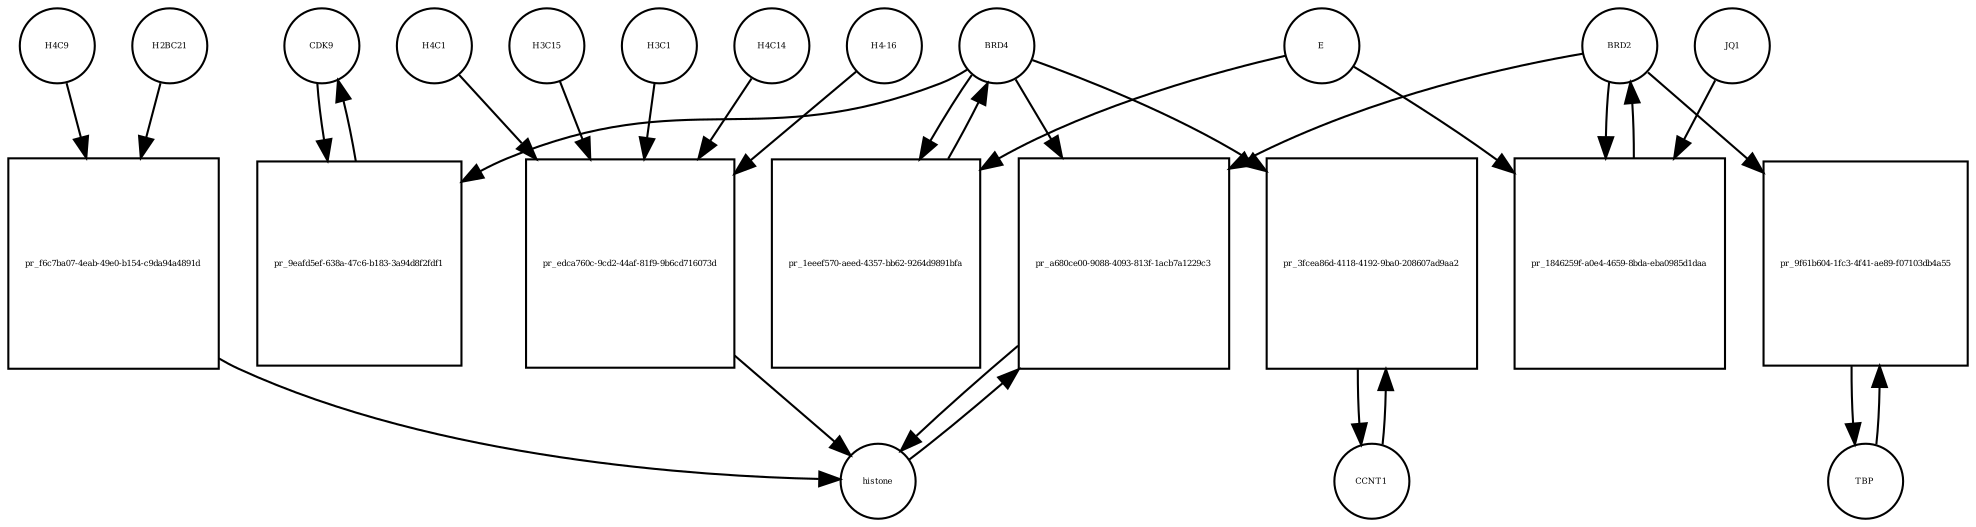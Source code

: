 strict digraph  {
CDK9 [annotation="", bipartite=0, cls=macromolecule, fontsize=4, label=CDK9, shape=circle];
"pr_9eafd5ef-638a-47c6-b183-3a94d8f2fdf1" [annotation="", bipartite=1, cls=process, fontsize=4, label="pr_9eafd5ef-638a-47c6-b183-3a94d8f2fdf1", shape=square];
BRD4 [annotation="", bipartite=0, cls=macromolecule, fontsize=4, label=BRD4, shape=circle];
CCNT1 [annotation="", bipartite=0, cls=macromolecule, fontsize=4, label=CCNT1, shape=circle];
"pr_3fcea86d-4118-4192-9ba0-208607ad9aa2" [annotation="", bipartite=1, cls=process, fontsize=4, label="pr_3fcea86d-4118-4192-9ba0-208607ad9aa2", shape=square];
histone [annotation="", bipartite=0, cls=complex, fontsize=4, label=histone, shape=circle];
"pr_a680ce00-9088-4093-813f-1acb7a1229c3" [annotation="", bipartite=1, cls=process, fontsize=4, label="pr_a680ce00-9088-4093-813f-1acb7a1229c3", shape=square];
BRD2 [annotation="", bipartite=0, cls=macromolecule, fontsize=4, label=BRD2, shape=circle];
"pr_1eeef570-aeed-4357-bb62-9264d9891bfa" [annotation="", bipartite=1, cls=process, fontsize=4, label="pr_1eeef570-aeed-4357-bb62-9264d9891bfa", shape=square];
E [annotation=urn_miriam_ncbiprotein_BCD58755, bipartite=0, cls=macromolecule, fontsize=4, label=E, shape=circle];
H4C14 [annotation="", bipartite=0, cls=macromolecule, fontsize=4, label=H4C14, shape=circle];
"pr_edca760c-9cd2-44af-81f9-9b6cd716073d" [annotation="", bipartite=1, cls=process, fontsize=4, label="pr_edca760c-9cd2-44af-81f9-9b6cd716073d", shape=square];
"H4-16" [annotation="", bipartite=0, cls=macromolecule, fontsize=4, label="H4-16", shape=circle];
H4C1 [annotation="", bipartite=0, cls=macromolecule, fontsize=4, label=H4C1, shape=circle];
H3C15 [annotation="", bipartite=0, cls=macromolecule, fontsize=4, label=H3C15, shape=circle];
H3C1 [annotation="", bipartite=0, cls=macromolecule, fontsize=4, label=H3C1, shape=circle];
"pr_1846259f-a0e4-4659-8bda-eba0985d1daa" [annotation="", bipartite=1, cls=process, fontsize=4, label="pr_1846259f-a0e4-4659-8bda-eba0985d1daa", shape=square];
JQ1 [annotation="", bipartite=0, cls=macromolecule, fontsize=4, label=JQ1, shape=circle];
TBP [annotation="", bipartite=0, cls=macromolecule, fontsize=4, label=TBP, shape=circle];
"pr_9f61b604-1fc3-4f41-ae89-f07103db4a55" [annotation="", bipartite=1, cls=process, fontsize=4, label="pr_9f61b604-1fc3-4f41-ae89-f07103db4a55", shape=square];
H4C9 [annotation="", bipartite=0, cls=macromolecule, fontsize=4, label=H4C9, shape=circle];
"pr_f6c7ba07-4eab-49e0-b154-c9da94a4891d" [annotation="", bipartite=1, cls=process, fontsize=4, label="pr_f6c7ba07-4eab-49e0-b154-c9da94a4891d", shape=square];
H2BC21 [annotation="", bipartite=0, cls=macromolecule, fontsize=4, label=H2BC21, shape=circle];
CDK9 -> "pr_9eafd5ef-638a-47c6-b183-3a94d8f2fdf1"  [annotation="", interaction_type=consumption];
"pr_9eafd5ef-638a-47c6-b183-3a94d8f2fdf1" -> CDK9  [annotation="", interaction_type=production];
BRD4 -> "pr_9eafd5ef-638a-47c6-b183-3a94d8f2fdf1"  [annotation=urn_miriam_taxonomy_10090, interaction_type=catalysis];
BRD4 -> "pr_3fcea86d-4118-4192-9ba0-208607ad9aa2"  [annotation="", interaction_type=catalysis];
BRD4 -> "pr_a680ce00-9088-4093-813f-1acb7a1229c3"  [annotation="urn_miriam_doi_10.1038%2Fnsmb.3228.|urn_miriam_doi_10.1016%2Fj.molcel.2008.01.018", interaction_type=catalysis];
BRD4 -> "pr_1eeef570-aeed-4357-bb62-9264d9891bfa"  [annotation="", interaction_type=consumption];
CCNT1 -> "pr_3fcea86d-4118-4192-9ba0-208607ad9aa2"  [annotation="", interaction_type=consumption];
"pr_3fcea86d-4118-4192-9ba0-208607ad9aa2" -> CCNT1  [annotation="", interaction_type=production];
histone -> "pr_a680ce00-9088-4093-813f-1acb7a1229c3"  [annotation="", interaction_type=consumption];
"pr_a680ce00-9088-4093-813f-1acb7a1229c3" -> histone  [annotation="", interaction_type=production];
BRD2 -> "pr_a680ce00-9088-4093-813f-1acb7a1229c3"  [annotation="urn_miriam_doi_10.1038%2Fnsmb.3228.|urn_miriam_doi_10.1016%2Fj.molcel.2008.01.018", interaction_type=catalysis];
BRD2 -> "pr_1846259f-a0e4-4659-8bda-eba0985d1daa"  [annotation="", interaction_type=consumption];
BRD2 -> "pr_9f61b604-1fc3-4f41-ae89-f07103db4a55"  [annotation="urn_miriam_doi_10.1007%2Fs11010-006-9223-6", interaction_type=catalysis];
"pr_1eeef570-aeed-4357-bb62-9264d9891bfa" -> BRD4  [annotation="", interaction_type=production];
E -> "pr_1eeef570-aeed-4357-bb62-9264d9891bfa"  [annotation="urn_miriam_doi_10.1038%2Fs41586-020-2286-9", interaction_type=inhibition];
E -> "pr_1846259f-a0e4-4659-8bda-eba0985d1daa"  [annotation="urn_miriam_doi_10.1038%2Fs41586-020-2286-9|urn_miriam_doi_10.1080%2F15592294.2018.1469891", interaction_type=inhibition];
H4C14 -> "pr_edca760c-9cd2-44af-81f9-9b6cd716073d"  [annotation="", interaction_type=consumption];
"pr_edca760c-9cd2-44af-81f9-9b6cd716073d" -> histone  [annotation="", interaction_type=production];
"H4-16" -> "pr_edca760c-9cd2-44af-81f9-9b6cd716073d"  [annotation="", interaction_type=consumption];
H4C1 -> "pr_edca760c-9cd2-44af-81f9-9b6cd716073d"  [annotation="", interaction_type=consumption];
H3C15 -> "pr_edca760c-9cd2-44af-81f9-9b6cd716073d"  [annotation="", interaction_type=consumption];
H3C1 -> "pr_edca760c-9cd2-44af-81f9-9b6cd716073d"  [annotation="", interaction_type=consumption];
"pr_1846259f-a0e4-4659-8bda-eba0985d1daa" -> BRD2  [annotation="", interaction_type=production];
JQ1 -> "pr_1846259f-a0e4-4659-8bda-eba0985d1daa"  [annotation="urn_miriam_doi_10.1038%2Fs41586-020-2286-9|urn_miriam_doi_10.1080%2F15592294.2018.1469891", interaction_type=inhibition];
TBP -> "pr_9f61b604-1fc3-4f41-ae89-f07103db4a55"  [annotation="", interaction_type=consumption];
"pr_9f61b604-1fc3-4f41-ae89-f07103db4a55" -> TBP  [annotation="", interaction_type=production];
H4C9 -> "pr_f6c7ba07-4eab-49e0-b154-c9da94a4891d"  [annotation="", interaction_type=consumption];
"pr_f6c7ba07-4eab-49e0-b154-c9da94a4891d" -> histone  [annotation="", interaction_type=production];
H2BC21 -> "pr_f6c7ba07-4eab-49e0-b154-c9da94a4891d"  [annotation="", interaction_type=consumption];
}
